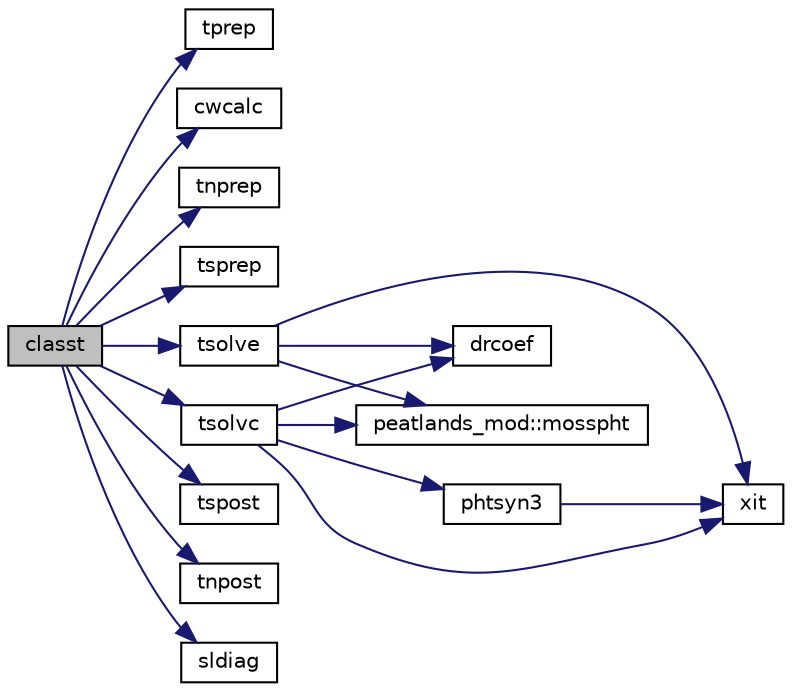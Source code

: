digraph "classt"
{
 // INTERACTIVE_SVG=YES
  edge [fontname="Helvetica",fontsize="10",labelfontname="Helvetica",labelfontsize="10"];
  node [fontname="Helvetica",fontsize="10",shape=record];
  rankdir="LR";
  Node1 [label="classt",height=0.2,width=0.4,color="black", fillcolor="grey75", style="filled", fontcolor="black"];
  Node1 -> Node2 [color="midnightblue",fontsize="10",style="solid"];
  Node2 [label="tprep",height=0.2,width=0.4,color="black", fillcolor="white", style="filled",URL="$TPREP_8f.html#a7e4916d23e9c1a0300f168e58bbf7ae4"];
  Node1 -> Node3 [color="midnightblue",fontsize="10",style="solid"];
  Node3 [label="cwcalc",height=0.2,width=0.4,color="black", fillcolor="white", style="filled",URL="$CWCALC_8f.html#a1c51886dfe7782b7a65415cc66561efb"];
  Node1 -> Node4 [color="midnightblue",fontsize="10",style="solid"];
  Node4 [label="tnprep",height=0.2,width=0.4,color="black", fillcolor="white", style="filled",URL="$TNPREP_8f.html#ab5cfd35272325655f17bcc52acb00535"];
  Node1 -> Node5 [color="midnightblue",fontsize="10",style="solid"];
  Node5 [label="tsprep",height=0.2,width=0.4,color="black", fillcolor="white", style="filled",URL="$TSPREP_8f.html#acec92f86df665884ec221b869cfa7f7a"];
  Node1 -> Node6 [color="midnightblue",fontsize="10",style="solid"];
  Node6 [label="tsolvc",height=0.2,width=0.4,color="black", fillcolor="white", style="filled",URL="$TSOLVC_8f.html#a824dab26436ace6ad8f0f9e2f6908ce2"];
  Node6 -> Node7 [color="midnightblue",fontsize="10",style="solid"];
  Node7 [label="peatlands_mod::mosspht",height=0.2,width=0.4,color="black", fillcolor="white", style="filled",URL="$group__moss__photosynthesis.html#ga74c6ae528153d57336622db389f4bdd3"];
  Node6 -> Node8 [color="midnightblue",fontsize="10",style="solid"];
  Node8 [label="xit",height=0.2,width=0.4,color="black", fillcolor="white", style="filled",URL="$XIT_8f.html#aea43fe3205a9aaa600859d61b69d580c"];
  Node6 -> Node9 [color="midnightblue",fontsize="10",style="solid"];
  Node9 [label="phtsyn3",height=0.2,width=0.4,color="black", fillcolor="white", style="filled",URL="$PHTSYN3_8f.html#a9d3d9bffc5e2ae5e7d6411e23328f59c"];
  Node9 -> Node8 [color="midnightblue",fontsize="10",style="solid"];
  Node6 -> Node10 [color="midnightblue",fontsize="10",style="solid"];
  Node10 [label="drcoef",height=0.2,width=0.4,color="black", fillcolor="white", style="filled",URL="$DRCOEF_8f.html#aae5a711d9800a0a042c1cd85f78c87dc"];
  Node1 -> Node11 [color="midnightblue",fontsize="10",style="solid"];
  Node11 [label="tspost",height=0.2,width=0.4,color="black", fillcolor="white", style="filled",URL="$TSPOST_8f.html#aea20a5bd0b4d139bb0537c5e0a79788f"];
  Node1 -> Node12 [color="midnightblue",fontsize="10",style="solid"];
  Node12 [label="tnpost",height=0.2,width=0.4,color="black", fillcolor="white", style="filled",URL="$TNPOST_8f.html#a1d7de0e4ebe964e4c638efcb49b3c740"];
  Node1 -> Node13 [color="midnightblue",fontsize="10",style="solid"];
  Node13 [label="sldiag",height=0.2,width=0.4,color="black", fillcolor="white", style="filled",URL="$SLDIAG_8f.html#ad70c758db99cc5fdf4cabbcd33447dd2"];
  Node1 -> Node14 [color="midnightblue",fontsize="10",style="solid"];
  Node14 [label="tsolve",height=0.2,width=0.4,color="black", fillcolor="white", style="filled",URL="$TSOLVE_8f.html#a6e73723f0d6d00d8dc1c69c462493fe2"];
  Node14 -> Node7 [color="midnightblue",fontsize="10",style="solid"];
  Node14 -> Node10 [color="midnightblue",fontsize="10",style="solid"];
  Node14 -> Node8 [color="midnightblue",fontsize="10",style="solid"];
}
